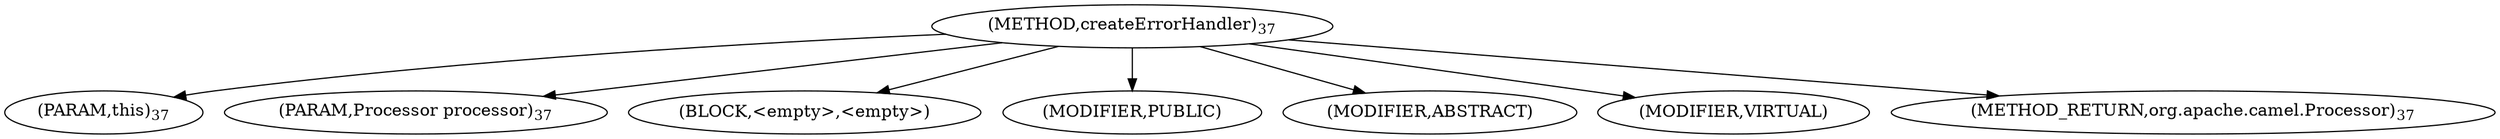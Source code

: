 digraph "createErrorHandler" {  
"15" [label = <(METHOD,createErrorHandler)<SUB>37</SUB>> ]
"16" [label = <(PARAM,this)<SUB>37</SUB>> ]
"17" [label = <(PARAM,Processor processor)<SUB>37</SUB>> ]
"18" [label = <(BLOCK,&lt;empty&gt;,&lt;empty&gt;)> ]
"19" [label = <(MODIFIER,PUBLIC)> ]
"20" [label = <(MODIFIER,ABSTRACT)> ]
"21" [label = <(MODIFIER,VIRTUAL)> ]
"22" [label = <(METHOD_RETURN,org.apache.camel.Processor)<SUB>37</SUB>> ]
  "15" -> "16" 
  "15" -> "17" 
  "15" -> "18" 
  "15" -> "19" 
  "15" -> "20" 
  "15" -> "21" 
  "15" -> "22" 
}
